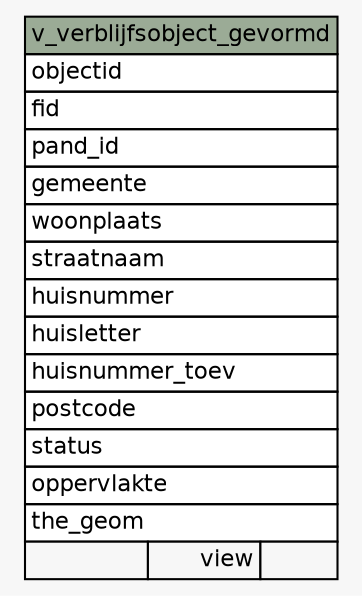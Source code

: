 // dot 2.38.0 on Linux 4.13.0-38-generic
// SchemaSpy rev Unknown
digraph "v_verblijfsobject_gevormd" {
  graph [
    rankdir="RL"
    bgcolor="#f7f7f7"
    nodesep="0.18"
    ranksep="0.46"
    fontname="Helvetica"
    fontsize="11"
  ];
  node [
    fontname="Helvetica"
    fontsize="11"
    shape="plaintext"
  ];
  edge [
    arrowsize="0.8"
  ];
  "v_verblijfsobject_gevormd" [
    label=<
    <TABLE BORDER="0" CELLBORDER="1" CELLSPACING="0" BGCOLOR="#ffffff">
      <TR><TD COLSPAN="3" BGCOLOR="#9bab96" ALIGN="CENTER">v_verblijfsobject_gevormd</TD></TR>
      <TR><TD PORT="objectid" COLSPAN="3" ALIGN="LEFT">objectid</TD></TR>
      <TR><TD PORT="fid" COLSPAN="3" ALIGN="LEFT">fid</TD></TR>
      <TR><TD PORT="pand_id" COLSPAN="3" ALIGN="LEFT">pand_id</TD></TR>
      <TR><TD PORT="gemeente" COLSPAN="3" ALIGN="LEFT">gemeente</TD></TR>
      <TR><TD PORT="woonplaats" COLSPAN="3" ALIGN="LEFT">woonplaats</TD></TR>
      <TR><TD PORT="straatnaam" COLSPAN="3" ALIGN="LEFT">straatnaam</TD></TR>
      <TR><TD PORT="huisnummer" COLSPAN="3" ALIGN="LEFT">huisnummer</TD></TR>
      <TR><TD PORT="huisletter" COLSPAN="3" ALIGN="LEFT">huisletter</TD></TR>
      <TR><TD PORT="huisnummer_toev" COLSPAN="3" ALIGN="LEFT">huisnummer_toev</TD></TR>
      <TR><TD PORT="postcode" COLSPAN="3" ALIGN="LEFT">postcode</TD></TR>
      <TR><TD PORT="status" COLSPAN="3" ALIGN="LEFT">status</TD></TR>
      <TR><TD PORT="oppervlakte" COLSPAN="3" ALIGN="LEFT">oppervlakte</TD></TR>
      <TR><TD PORT="the_geom" COLSPAN="3" ALIGN="LEFT">the_geom</TD></TR>
      <TR><TD ALIGN="LEFT" BGCOLOR="#f7f7f7">  </TD><TD ALIGN="RIGHT" BGCOLOR="#f7f7f7">view</TD><TD ALIGN="RIGHT" BGCOLOR="#f7f7f7">  </TD></TR>
    </TABLE>>
    URL="tables/v_verblijfsobject_gevormd.html"
    tooltip="v_verblijfsobject_gevormd"
  ];
}
